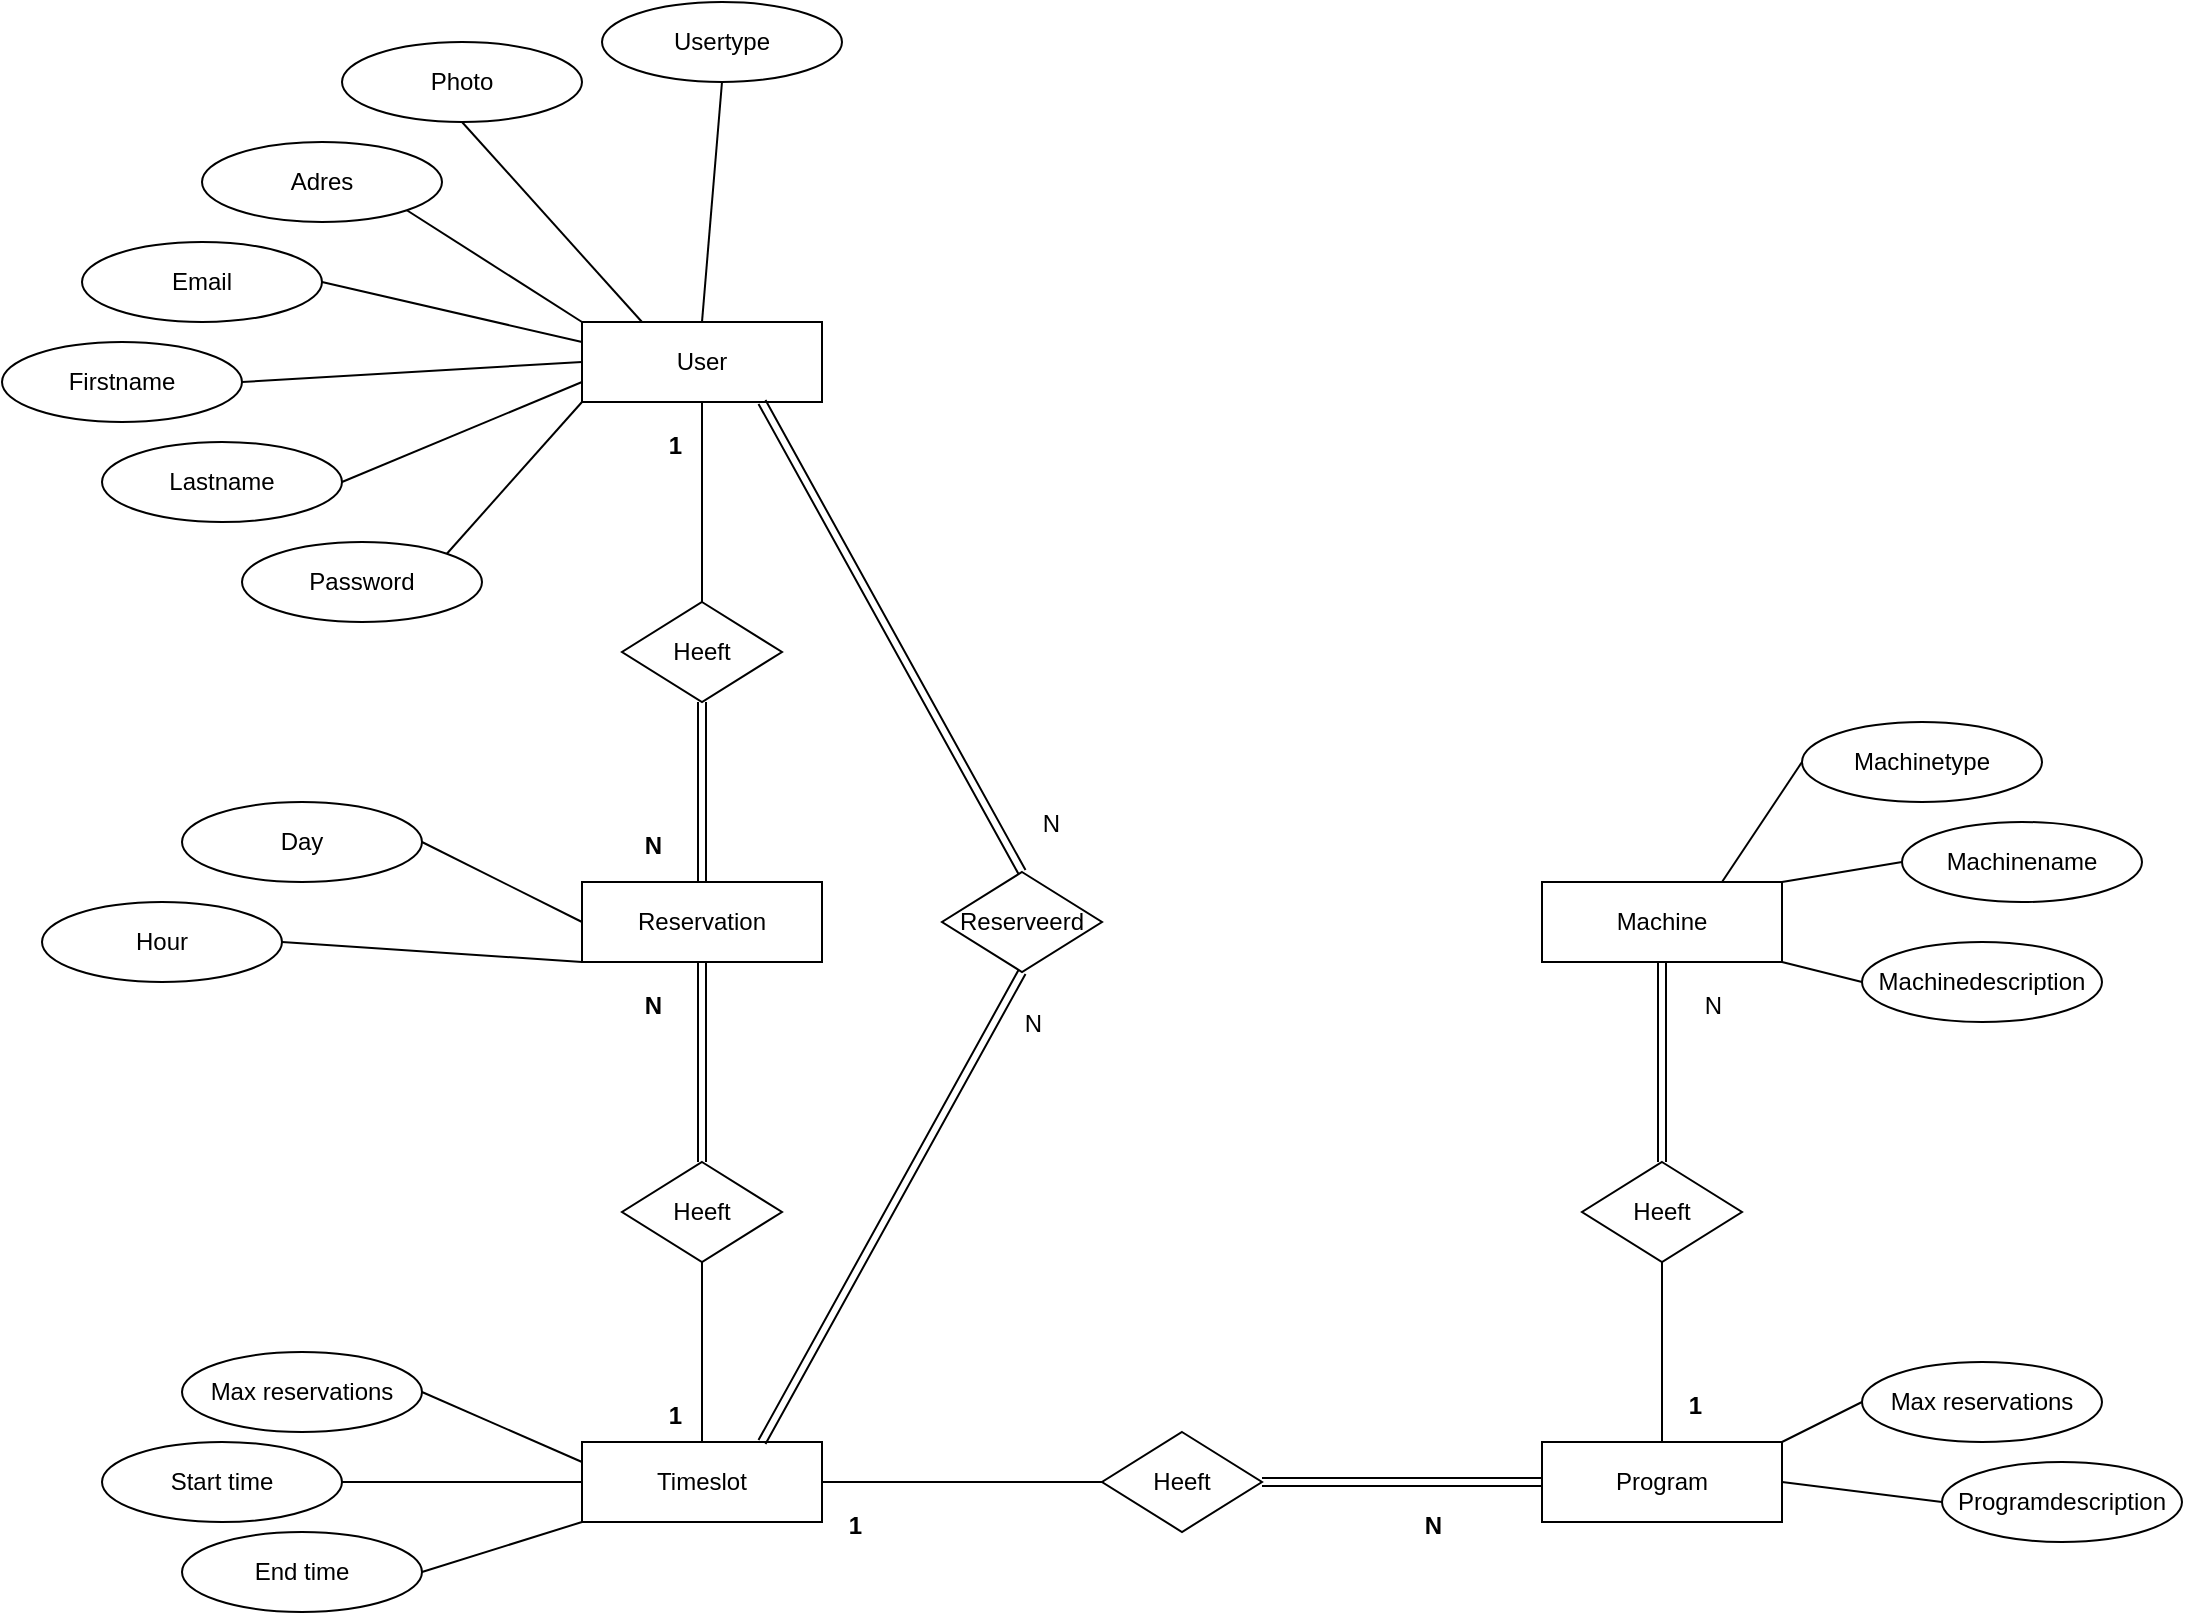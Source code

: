 <mxfile version="17.4.5" type="device"><diagram id="uhR68Uu0ZhXCivLVDMli" name="Page-1"><mxGraphModel dx="2310" dy="833" grid="1" gridSize="10" guides="1" tooltips="1" connect="1" arrows="1" fold="1" page="1" pageScale="1" pageWidth="827" pageHeight="1169" math="0" shadow="0"><root><mxCell id="0"/><mxCell id="1" parent="0"/><mxCell id="2Ths3Q9fEgLO4eeY_A-U-1" value="User" style="rounded=0;whiteSpace=wrap;html=1;" parent="1" vertex="1"><mxGeometry x="80" y="160" width="120" height="40" as="geometry"/></mxCell><mxCell id="2Ths3Q9fEgLO4eeY_A-U-5" value="Timeslot" style="rounded=0;whiteSpace=wrap;html=1;" parent="1" vertex="1"><mxGeometry x="80" y="720" width="120" height="40" as="geometry"/></mxCell><mxCell id="2Ths3Q9fEgLO4eeY_A-U-6" value="Reservation" style="rounded=0;whiteSpace=wrap;html=1;" parent="1" vertex="1"><mxGeometry x="80" y="440" width="120" height="40" as="geometry"/></mxCell><mxCell id="2Ths3Q9fEgLO4eeY_A-U-7" value="Program" style="rounded=0;whiteSpace=wrap;html=1;" parent="1" vertex="1"><mxGeometry x="560" y="720" width="120" height="40" as="geometry"/></mxCell><mxCell id="2Ths3Q9fEgLO4eeY_A-U-9" value="Password" style="ellipse;whiteSpace=wrap;html=1;" parent="1" vertex="1"><mxGeometry x="-90" y="270" width="120" height="40" as="geometry"/></mxCell><mxCell id="2Ths3Q9fEgLO4eeY_A-U-10" value="Firstname" style="ellipse;whiteSpace=wrap;html=1;" parent="1" vertex="1"><mxGeometry x="-210" y="170" width="120" height="40" as="geometry"/></mxCell><mxCell id="2Ths3Q9fEgLO4eeY_A-U-11" value="Lastname" style="ellipse;whiteSpace=wrap;html=1;" parent="1" vertex="1"><mxGeometry x="-160" y="220" width="120" height="40" as="geometry"/></mxCell><mxCell id="2Ths3Q9fEgLO4eeY_A-U-12" value="Email" style="ellipse;whiteSpace=wrap;html=1;" parent="1" vertex="1"><mxGeometry x="-170" y="120" width="120" height="40" as="geometry"/></mxCell><mxCell id="2Ths3Q9fEgLO4eeY_A-U-19" value="" style="endArrow=none;html=1;rounded=0;entryX=1;entryY=0.5;entryDx=0;entryDy=0;exitX=0;exitY=0.25;exitDx=0;exitDy=0;" parent="1" source="2Ths3Q9fEgLO4eeY_A-U-1" target="2Ths3Q9fEgLO4eeY_A-U-12" edge="1"><mxGeometry width="50" height="50" relative="1" as="geometry"><mxPoint x="90" y="170" as="sourcePoint"/><mxPoint x="32.426" y="124.142" as="targetPoint"/></mxGeometry></mxCell><mxCell id="2Ths3Q9fEgLO4eeY_A-U-20" value="" style="endArrow=none;html=1;rounded=0;entryX=1;entryY=0.5;entryDx=0;entryDy=0;exitX=0;exitY=0.5;exitDx=0;exitDy=0;" parent="1" source="2Ths3Q9fEgLO4eeY_A-U-1" target="2Ths3Q9fEgLO4eeY_A-U-10" edge="1"><mxGeometry width="50" height="50" relative="1" as="geometry"><mxPoint x="90" y="180" as="sourcePoint"/><mxPoint x="-40" y="150" as="targetPoint"/></mxGeometry></mxCell><mxCell id="2Ths3Q9fEgLO4eeY_A-U-21" value="" style="endArrow=none;html=1;rounded=0;entryX=1;entryY=0.5;entryDx=0;entryDy=0;exitX=0;exitY=0.75;exitDx=0;exitDy=0;" parent="1" source="2Ths3Q9fEgLO4eeY_A-U-1" target="2Ths3Q9fEgLO4eeY_A-U-11" edge="1"><mxGeometry width="50" height="50" relative="1" as="geometry"><mxPoint x="90" y="190" as="sourcePoint"/><mxPoint x="-80" y="200" as="targetPoint"/></mxGeometry></mxCell><mxCell id="2Ths3Q9fEgLO4eeY_A-U-22" value="" style="endArrow=none;html=1;rounded=0;entryX=1;entryY=0;entryDx=0;entryDy=0;exitX=0;exitY=1;exitDx=0;exitDy=0;" parent="1" source="2Ths3Q9fEgLO4eeY_A-U-1" target="2Ths3Q9fEgLO4eeY_A-U-9" edge="1"><mxGeometry width="50" height="50" relative="1" as="geometry"><mxPoint x="90" y="200" as="sourcePoint"/><mxPoint x="-30" y="250" as="targetPoint"/></mxGeometry></mxCell><mxCell id="2Ths3Q9fEgLO4eeY_A-U-34" value="Heeft" style="rhombus;whiteSpace=wrap;html=1;" parent="1" vertex="1"><mxGeometry x="340" y="715" width="80" height="50" as="geometry"/></mxCell><mxCell id="2Ths3Q9fEgLO4eeY_A-U-44" value="Heeft" style="rhombus;whiteSpace=wrap;html=1;" parent="1" vertex="1"><mxGeometry x="100" y="300" width="80" height="50" as="geometry"/></mxCell><mxCell id="2Ths3Q9fEgLO4eeY_A-U-45" value="" style="endArrow=none;html=1;rounded=0;entryX=0.5;entryY=0;entryDx=0;entryDy=0;exitX=0.5;exitY=1;exitDx=0;exitDy=0;" parent="1" source="2Ths3Q9fEgLO4eeY_A-U-1" target="2Ths3Q9fEgLO4eeY_A-U-44" edge="1"><mxGeometry relative="1" as="geometry"><mxPoint x="390" y="190" as="sourcePoint"/><mxPoint x="490" y="190" as="targetPoint"/></mxGeometry></mxCell><mxCell id="2Ths3Q9fEgLO4eeY_A-U-46" value="1" style="resizable=0;html=1;align=right;verticalAlign=bottom;fontStyle=1" parent="2Ths3Q9fEgLO4eeY_A-U-45" connectable="0" vertex="1"><mxGeometry x="1" relative="1" as="geometry"><mxPoint x="-10" y="-70" as="offset"/></mxGeometry></mxCell><mxCell id="2Ths3Q9fEgLO4eeY_A-U-47" value="" style="shape=link;html=1;rounded=0;exitX=0.5;exitY=0;exitDx=0;exitDy=0;entryX=0.5;entryY=1;entryDx=0;entryDy=0;" parent="1" source="2Ths3Q9fEgLO4eeY_A-U-6" target="2Ths3Q9fEgLO4eeY_A-U-44" edge="1"><mxGeometry relative="1" as="geometry"><mxPoint x="210" y="190" as="sourcePoint"/><mxPoint x="310" y="190" as="targetPoint"/></mxGeometry></mxCell><mxCell id="2Ths3Q9fEgLO4eeY_A-U-48" value="N" style="resizable=0;html=1;align=right;verticalAlign=bottom;fontStyle=1" parent="2Ths3Q9fEgLO4eeY_A-U-47" connectable="0" vertex="1"><mxGeometry x="1" relative="1" as="geometry"><mxPoint x="-20" y="80" as="offset"/></mxGeometry></mxCell><mxCell id="2Ths3Q9fEgLO4eeY_A-U-49" value="Heeft" style="rhombus;whiteSpace=wrap;html=1;" parent="1" vertex="1"><mxGeometry x="100" y="580" width="80" height="50" as="geometry"/></mxCell><mxCell id="2Ths3Q9fEgLO4eeY_A-U-52" value="" style="endArrow=none;html=1;rounded=0;entryX=0.5;entryY=0;entryDx=0;entryDy=0;exitX=0.5;exitY=1;exitDx=0;exitDy=0;" parent="1" source="2Ths3Q9fEgLO4eeY_A-U-49" target="2Ths3Q9fEgLO4eeY_A-U-5" edge="1"><mxGeometry relative="1" as="geometry"><mxPoint x="150" y="490" as="sourcePoint"/><mxPoint x="150" y="590" as="targetPoint"/></mxGeometry></mxCell><mxCell id="2Ths3Q9fEgLO4eeY_A-U-53" value="1" style="resizable=0;html=1;align=right;verticalAlign=bottom;fontStyle=1" parent="2Ths3Q9fEgLO4eeY_A-U-52" connectable="0" vertex="1"><mxGeometry x="1" relative="1" as="geometry"><mxPoint x="-10" y="-5" as="offset"/></mxGeometry></mxCell><mxCell id="2Ths3Q9fEgLO4eeY_A-U-54" value="" style="endArrow=none;html=1;rounded=0;entryX=1;entryY=0.5;entryDx=0;entryDy=0;exitX=0;exitY=0.5;exitDx=0;exitDy=0;" parent="1" source="2Ths3Q9fEgLO4eeY_A-U-34" target="2Ths3Q9fEgLO4eeY_A-U-5" edge="1"><mxGeometry relative="1" as="geometry"><mxPoint x="390" y="790" as="sourcePoint"/><mxPoint x="290" y="790" as="targetPoint"/></mxGeometry></mxCell><mxCell id="2Ths3Q9fEgLO4eeY_A-U-55" value="1" style="resizable=0;html=1;align=right;verticalAlign=bottom;fontStyle=1" parent="2Ths3Q9fEgLO4eeY_A-U-54" connectable="0" vertex="1"><mxGeometry x="1" relative="1" as="geometry"><mxPoint x="20" y="30" as="offset"/></mxGeometry></mxCell><mxCell id="2Ths3Q9fEgLO4eeY_A-U-56" value="" style="shape=link;html=1;rounded=0;exitX=0;exitY=0.5;exitDx=0;exitDy=0;entryX=1;entryY=0.5;entryDx=0;entryDy=0;" parent="1" source="2Ths3Q9fEgLO4eeY_A-U-7" target="2Ths3Q9fEgLO4eeY_A-U-34" edge="1"><mxGeometry relative="1" as="geometry"><mxPoint x="230" y="450" as="sourcePoint"/><mxPoint x="230" y="360" as="targetPoint"/></mxGeometry></mxCell><mxCell id="2Ths3Q9fEgLO4eeY_A-U-57" value="N" style="resizable=0;html=1;align=right;verticalAlign=bottom;fontStyle=1" parent="2Ths3Q9fEgLO4eeY_A-U-56" connectable="0" vertex="1"><mxGeometry x="1" relative="1" as="geometry"><mxPoint x="90" y="30" as="offset"/></mxGeometry></mxCell><mxCell id="2Ths3Q9fEgLO4eeY_A-U-59" value="Max reservations" style="ellipse;whiteSpace=wrap;html=1;" parent="1" vertex="1"><mxGeometry x="-120" y="675" width="120" height="40" as="geometry"/></mxCell><mxCell id="2Ths3Q9fEgLO4eeY_A-U-61" value="" style="shape=link;html=1;rounded=0;exitX=0.5;exitY=0;exitDx=0;exitDy=0;entryX=0.5;entryY=1;entryDx=0;entryDy=0;" parent="1" source="2Ths3Q9fEgLO4eeY_A-U-49" target="2Ths3Q9fEgLO4eeY_A-U-6" edge="1"><mxGeometry relative="1" as="geometry"><mxPoint x="150" y="450" as="sourcePoint"/><mxPoint x="150" y="360" as="targetPoint"/></mxGeometry></mxCell><mxCell id="2Ths3Q9fEgLO4eeY_A-U-62" value="N" style="resizable=0;html=1;align=right;verticalAlign=bottom;fontStyle=1" parent="2Ths3Q9fEgLO4eeY_A-U-61" connectable="0" vertex="1"><mxGeometry x="1" relative="1" as="geometry"><mxPoint x="-20" y="30" as="offset"/></mxGeometry></mxCell><mxCell id="2Ths3Q9fEgLO4eeY_A-U-65" value="" style="endArrow=none;html=1;rounded=0;entryX=1;entryY=0.5;entryDx=0;entryDy=0;exitX=0;exitY=0.25;exitDx=0;exitDy=0;" parent="1" source="2Ths3Q9fEgLO4eeY_A-U-5" target="2Ths3Q9fEgLO4eeY_A-U-59" edge="1"><mxGeometry width="50" height="50" relative="1" as="geometry"><mxPoint x="90" y="460" as="sourcePoint"/><mxPoint x="10" y="430" as="targetPoint"/></mxGeometry></mxCell><mxCell id="2Ths3Q9fEgLO4eeY_A-U-67" value="Day" style="ellipse;whiteSpace=wrap;html=1;" parent="1" vertex="1"><mxGeometry x="-120" y="400" width="120" height="40" as="geometry"/></mxCell><mxCell id="2Ths3Q9fEgLO4eeY_A-U-71" value="" style="endArrow=none;html=1;rounded=0;entryX=1;entryY=0.5;entryDx=0;entryDy=0;exitX=0;exitY=0.5;exitDx=0;exitDy=0;" parent="1" source="2Ths3Q9fEgLO4eeY_A-U-6" target="2Ths3Q9fEgLO4eeY_A-U-67" edge="1"><mxGeometry width="50" height="50" relative="1" as="geometry"><mxPoint x="90" y="460" as="sourcePoint"/><mxPoint x="10" y="430" as="targetPoint"/></mxGeometry></mxCell><mxCell id="2Ths3Q9fEgLO4eeY_A-U-72" value="Start time" style="ellipse;whiteSpace=wrap;html=1;" parent="1" vertex="1"><mxGeometry x="-160" y="720" width="120" height="40" as="geometry"/></mxCell><mxCell id="2Ths3Q9fEgLO4eeY_A-U-73" value="" style="endArrow=none;html=1;rounded=0;entryX=1;entryY=0.5;entryDx=0;entryDy=0;exitX=0;exitY=0.5;exitDx=0;exitDy=0;" parent="1" source="2Ths3Q9fEgLO4eeY_A-U-5" target="2Ths3Q9fEgLO4eeY_A-U-72" edge="1"><mxGeometry width="50" height="50" relative="1" as="geometry"><mxPoint x="70" y="800" as="sourcePoint"/><mxPoint x="10" y="705" as="targetPoint"/></mxGeometry></mxCell><mxCell id="YEGYBTWSLe9J1BFGe-3b-1" value="Reserveerd" style="rhombus;whiteSpace=wrap;html=1;" parent="1" vertex="1"><mxGeometry x="260" y="435" width="80" height="50" as="geometry"/></mxCell><mxCell id="YEGYBTWSLe9J1BFGe-3b-4" value="" style="shape=link;html=1;rounded=0;exitX=0.75;exitY=1;exitDx=0;exitDy=0;entryX=0.5;entryY=0;entryDx=0;entryDy=0;" parent="1" source="2Ths3Q9fEgLO4eeY_A-U-1" target="YEGYBTWSLe9J1BFGe-3b-1" edge="1"><mxGeometry relative="1" as="geometry"><mxPoint x="330" y="340" as="sourcePoint"/><mxPoint x="490" y="340" as="targetPoint"/></mxGeometry></mxCell><mxCell id="YEGYBTWSLe9J1BFGe-3b-5" value="N" style="resizable=0;html=1;align=right;verticalAlign=bottom;" parent="YEGYBTWSLe9J1BFGe-3b-4" connectable="0" vertex="1"><mxGeometry x="1" relative="1" as="geometry"><mxPoint x="20" y="-15" as="offset"/></mxGeometry></mxCell><mxCell id="YEGYBTWSLe9J1BFGe-3b-6" value="" style="shape=link;html=1;rounded=0;exitX=0.5;exitY=1;exitDx=0;exitDy=0;entryX=0.75;entryY=0;entryDx=0;entryDy=0;" parent="1" source="YEGYBTWSLe9J1BFGe-3b-1" target="2Ths3Q9fEgLO4eeY_A-U-5" edge="1"><mxGeometry relative="1" as="geometry"><mxPoint x="260" y="210" as="sourcePoint"/><mxPoint x="370" y="445" as="targetPoint"/></mxGeometry></mxCell><mxCell id="YEGYBTWSLe9J1BFGe-3b-7" value="N" style="resizable=0;html=1;align=right;verticalAlign=bottom;" parent="YEGYBTWSLe9J1BFGe-3b-6" connectable="0" vertex="1"><mxGeometry x="1" relative="1" as="geometry"><mxPoint x="140" y="-200" as="offset"/></mxGeometry></mxCell><mxCell id="YEGYBTWSLe9J1BFGe-3b-15" value="Adres" style="ellipse;whiteSpace=wrap;html=1;" parent="1" vertex="1"><mxGeometry x="-110" y="70" width="120" height="40" as="geometry"/></mxCell><mxCell id="YEGYBTWSLe9J1BFGe-3b-16" value="" style="endArrow=none;html=1;rounded=0;entryX=1;entryY=1;entryDx=0;entryDy=0;exitX=0;exitY=0;exitDx=0;exitDy=0;" parent="1" source="2Ths3Q9fEgLO4eeY_A-U-1" target="YEGYBTWSLe9J1BFGe-3b-15" edge="1"><mxGeometry width="50" height="50" relative="1" as="geometry"><mxPoint x="90" y="180" as="sourcePoint"/><mxPoint x="-40" y="150" as="targetPoint"/></mxGeometry></mxCell><mxCell id="YEGYBTWSLe9J1BFGe-3b-17" value="Photo" style="ellipse;whiteSpace=wrap;html=1;" parent="1" vertex="1"><mxGeometry x="-40" y="20" width="120" height="40" as="geometry"/></mxCell><mxCell id="YEGYBTWSLe9J1BFGe-3b-18" value="" style="endArrow=none;html=1;rounded=0;entryX=0.5;entryY=1;entryDx=0;entryDy=0;exitX=0.25;exitY=0;exitDx=0;exitDy=0;" parent="1" source="2Ths3Q9fEgLO4eeY_A-U-1" target="YEGYBTWSLe9J1BFGe-3b-17" edge="1"><mxGeometry width="50" height="50" relative="1" as="geometry"><mxPoint x="90" y="170" as="sourcePoint"/><mxPoint x="2.426" y="114.142" as="targetPoint"/></mxGeometry></mxCell><mxCell id="PDonbtpJuJUiIFW9ZxAD-1" value="Machine" style="rounded=0;whiteSpace=wrap;html=1;" vertex="1" parent="1"><mxGeometry x="560" y="440" width="120" height="40" as="geometry"/></mxCell><mxCell id="PDonbtpJuJUiIFW9ZxAD-3" value="Usertype" style="ellipse;whiteSpace=wrap;html=1;" vertex="1" parent="1"><mxGeometry x="90" width="120" height="40" as="geometry"/></mxCell><mxCell id="PDonbtpJuJUiIFW9ZxAD-5" value="" style="endArrow=none;html=1;rounded=0;entryX=0.5;entryY=1;entryDx=0;entryDy=0;exitX=0.5;exitY=0;exitDx=0;exitDy=0;" edge="1" parent="1" source="2Ths3Q9fEgLO4eeY_A-U-1" target="PDonbtpJuJUiIFW9ZxAD-3"><mxGeometry width="50" height="50" relative="1" as="geometry"><mxPoint x="120" y="170.0" as="sourcePoint"/><mxPoint x="30" y="70.0" as="targetPoint"/></mxGeometry></mxCell><mxCell id="PDonbtpJuJUiIFW9ZxAD-6" value="Heeft" style="rhombus;whiteSpace=wrap;html=1;" vertex="1" parent="1"><mxGeometry x="580" y="580" width="80" height="50" as="geometry"/></mxCell><mxCell id="PDonbtpJuJUiIFW9ZxAD-7" value="Hour" style="ellipse;whiteSpace=wrap;html=1;" vertex="1" parent="1"><mxGeometry x="-190" y="450" width="120" height="40" as="geometry"/></mxCell><mxCell id="PDonbtpJuJUiIFW9ZxAD-8" value="" style="endArrow=none;html=1;rounded=0;entryX=1;entryY=0.5;entryDx=0;entryDy=0;exitX=0;exitY=1;exitDx=0;exitDy=0;" edge="1" parent="1" source="2Ths3Q9fEgLO4eeY_A-U-6" target="PDonbtpJuJUiIFW9ZxAD-7"><mxGeometry width="50" height="50" relative="1" as="geometry"><mxPoint x="90" y="470" as="sourcePoint"/><mxPoint x="10" y="430" as="targetPoint"/></mxGeometry></mxCell><mxCell id="PDonbtpJuJUiIFW9ZxAD-9" value="End time" style="ellipse;whiteSpace=wrap;html=1;" vertex="1" parent="1"><mxGeometry x="-120" y="765" width="120" height="40" as="geometry"/></mxCell><mxCell id="PDonbtpJuJUiIFW9ZxAD-10" value="" style="endArrow=none;html=1;rounded=0;entryX=1;entryY=0.5;entryDx=0;entryDy=0;exitX=0;exitY=1;exitDx=0;exitDy=0;" edge="1" parent="1" source="2Ths3Q9fEgLO4eeY_A-U-5" target="PDonbtpJuJUiIFW9ZxAD-9"><mxGeometry width="50" height="50" relative="1" as="geometry"><mxPoint x="80" y="800" as="sourcePoint"/><mxPoint x="-30" y="750" as="targetPoint"/></mxGeometry></mxCell><mxCell id="PDonbtpJuJUiIFW9ZxAD-11" value="Max reservations" style="ellipse;whiteSpace=wrap;html=1;" vertex="1" parent="1"><mxGeometry x="720" y="680" width="120" height="40" as="geometry"/></mxCell><mxCell id="PDonbtpJuJUiIFW9ZxAD-14" value="" style="endArrow=none;html=1;rounded=0;entryX=0;entryY=0.5;entryDx=0;entryDy=0;exitX=1;exitY=0;exitDx=0;exitDy=0;" edge="1" parent="1" source="2Ths3Q9fEgLO4eeY_A-U-7" target="PDonbtpJuJUiIFW9ZxAD-11"><mxGeometry width="50" height="50" relative="1" as="geometry"><mxPoint x="90" y="740" as="sourcePoint"/><mxPoint x="10" y="705" as="targetPoint"/></mxGeometry></mxCell><mxCell id="PDonbtpJuJUiIFW9ZxAD-15" value="Machinetype" style="ellipse;whiteSpace=wrap;html=1;" vertex="1" parent="1"><mxGeometry x="690" y="360" width="120" height="40" as="geometry"/></mxCell><mxCell id="PDonbtpJuJUiIFW9ZxAD-16" value="Machinename" style="ellipse;whiteSpace=wrap;html=1;" vertex="1" parent="1"><mxGeometry x="740" y="410" width="120" height="40" as="geometry"/></mxCell><mxCell id="PDonbtpJuJUiIFW9ZxAD-17" value="Machinedescription" style="ellipse;whiteSpace=wrap;html=1;" vertex="1" parent="1"><mxGeometry x="720" y="470" width="120" height="40" as="geometry"/></mxCell><mxCell id="PDonbtpJuJUiIFW9ZxAD-18" value="" style="endArrow=none;html=1;rounded=0;entryX=0.75;entryY=0;entryDx=0;entryDy=0;exitX=0;exitY=0.5;exitDx=0;exitDy=0;" edge="1" parent="1" source="PDonbtpJuJUiIFW9ZxAD-15" target="PDonbtpJuJUiIFW9ZxAD-1"><mxGeometry width="50" height="50" relative="1" as="geometry"><mxPoint x="690" y="730" as="sourcePoint"/><mxPoint x="730" y="710" as="targetPoint"/></mxGeometry></mxCell><mxCell id="PDonbtpJuJUiIFW9ZxAD-19" value="" style="endArrow=none;html=1;rounded=0;exitX=0;exitY=0.5;exitDx=0;exitDy=0;entryX=1;entryY=0;entryDx=0;entryDy=0;" edge="1" parent="1" source="PDonbtpJuJUiIFW9ZxAD-16" target="PDonbtpJuJUiIFW9ZxAD-1"><mxGeometry width="50" height="50" relative="1" as="geometry"><mxPoint x="700" y="390" as="sourcePoint"/><mxPoint x="690" y="420" as="targetPoint"/></mxGeometry></mxCell><mxCell id="PDonbtpJuJUiIFW9ZxAD-20" value="" style="endArrow=none;html=1;rounded=0;exitX=0;exitY=0.5;exitDx=0;exitDy=0;entryX=1;entryY=1;entryDx=0;entryDy=0;" edge="1" parent="1" source="PDonbtpJuJUiIFW9ZxAD-17" target="PDonbtpJuJUiIFW9ZxAD-1"><mxGeometry width="50" height="50" relative="1" as="geometry"><mxPoint x="750" y="440" as="sourcePoint"/><mxPoint x="690" y="450" as="targetPoint"/></mxGeometry></mxCell><mxCell id="PDonbtpJuJUiIFW9ZxAD-21" value="" style="shape=link;html=1;rounded=0;exitX=0.5;exitY=1;exitDx=0;exitDy=0;entryX=0.5;entryY=0;entryDx=0;entryDy=0;" edge="1" parent="1" source="PDonbtpJuJUiIFW9ZxAD-1" target="PDonbtpJuJUiIFW9ZxAD-6"><mxGeometry relative="1" as="geometry"><mxPoint x="460" y="487.5" as="sourcePoint"/><mxPoint x="610" y="550" as="targetPoint"/></mxGeometry></mxCell><mxCell id="PDonbtpJuJUiIFW9ZxAD-22" value="N" style="resizable=0;html=1;align=right;verticalAlign=bottom;" connectable="0" vertex="1" parent="PDonbtpJuJUiIFW9ZxAD-21"><mxGeometry x="1" relative="1" as="geometry"><mxPoint x="30" y="-70" as="offset"/></mxGeometry></mxCell><mxCell id="PDonbtpJuJUiIFW9ZxAD-23" value="" style="endArrow=none;html=1;rounded=0;entryX=0.5;entryY=1;entryDx=0;entryDy=0;exitX=0.5;exitY=0;exitDx=0;exitDy=0;" edge="1" parent="1" source="2Ths3Q9fEgLO4eeY_A-U-7" target="PDonbtpJuJUiIFW9ZxAD-6"><mxGeometry relative="1" as="geometry"><mxPoint x="390" y="750" as="sourcePoint"/><mxPoint x="210" y="750" as="targetPoint"/></mxGeometry></mxCell><mxCell id="PDonbtpJuJUiIFW9ZxAD-24" value="1" style="resizable=0;html=1;align=right;verticalAlign=bottom;fontStyle=1" connectable="0" vertex="1" parent="PDonbtpJuJUiIFW9ZxAD-23"><mxGeometry x="1" relative="1" as="geometry"><mxPoint x="20" y="80" as="offset"/></mxGeometry></mxCell><mxCell id="PDonbtpJuJUiIFW9ZxAD-25" value="Programdescription" style="ellipse;whiteSpace=wrap;html=1;" vertex="1" parent="1"><mxGeometry x="760" y="730" width="120" height="40" as="geometry"/></mxCell><mxCell id="PDonbtpJuJUiIFW9ZxAD-26" value="" style="endArrow=none;html=1;rounded=0;entryX=0;entryY=0.5;entryDx=0;entryDy=0;exitX=1;exitY=0.5;exitDx=0;exitDy=0;" edge="1" parent="1" source="2Ths3Q9fEgLO4eeY_A-U-7" target="PDonbtpJuJUiIFW9ZxAD-25"><mxGeometry width="50" height="50" relative="1" as="geometry"><mxPoint x="690" y="730" as="sourcePoint"/><mxPoint x="730" y="710" as="targetPoint"/></mxGeometry></mxCell></root></mxGraphModel></diagram></mxfile>